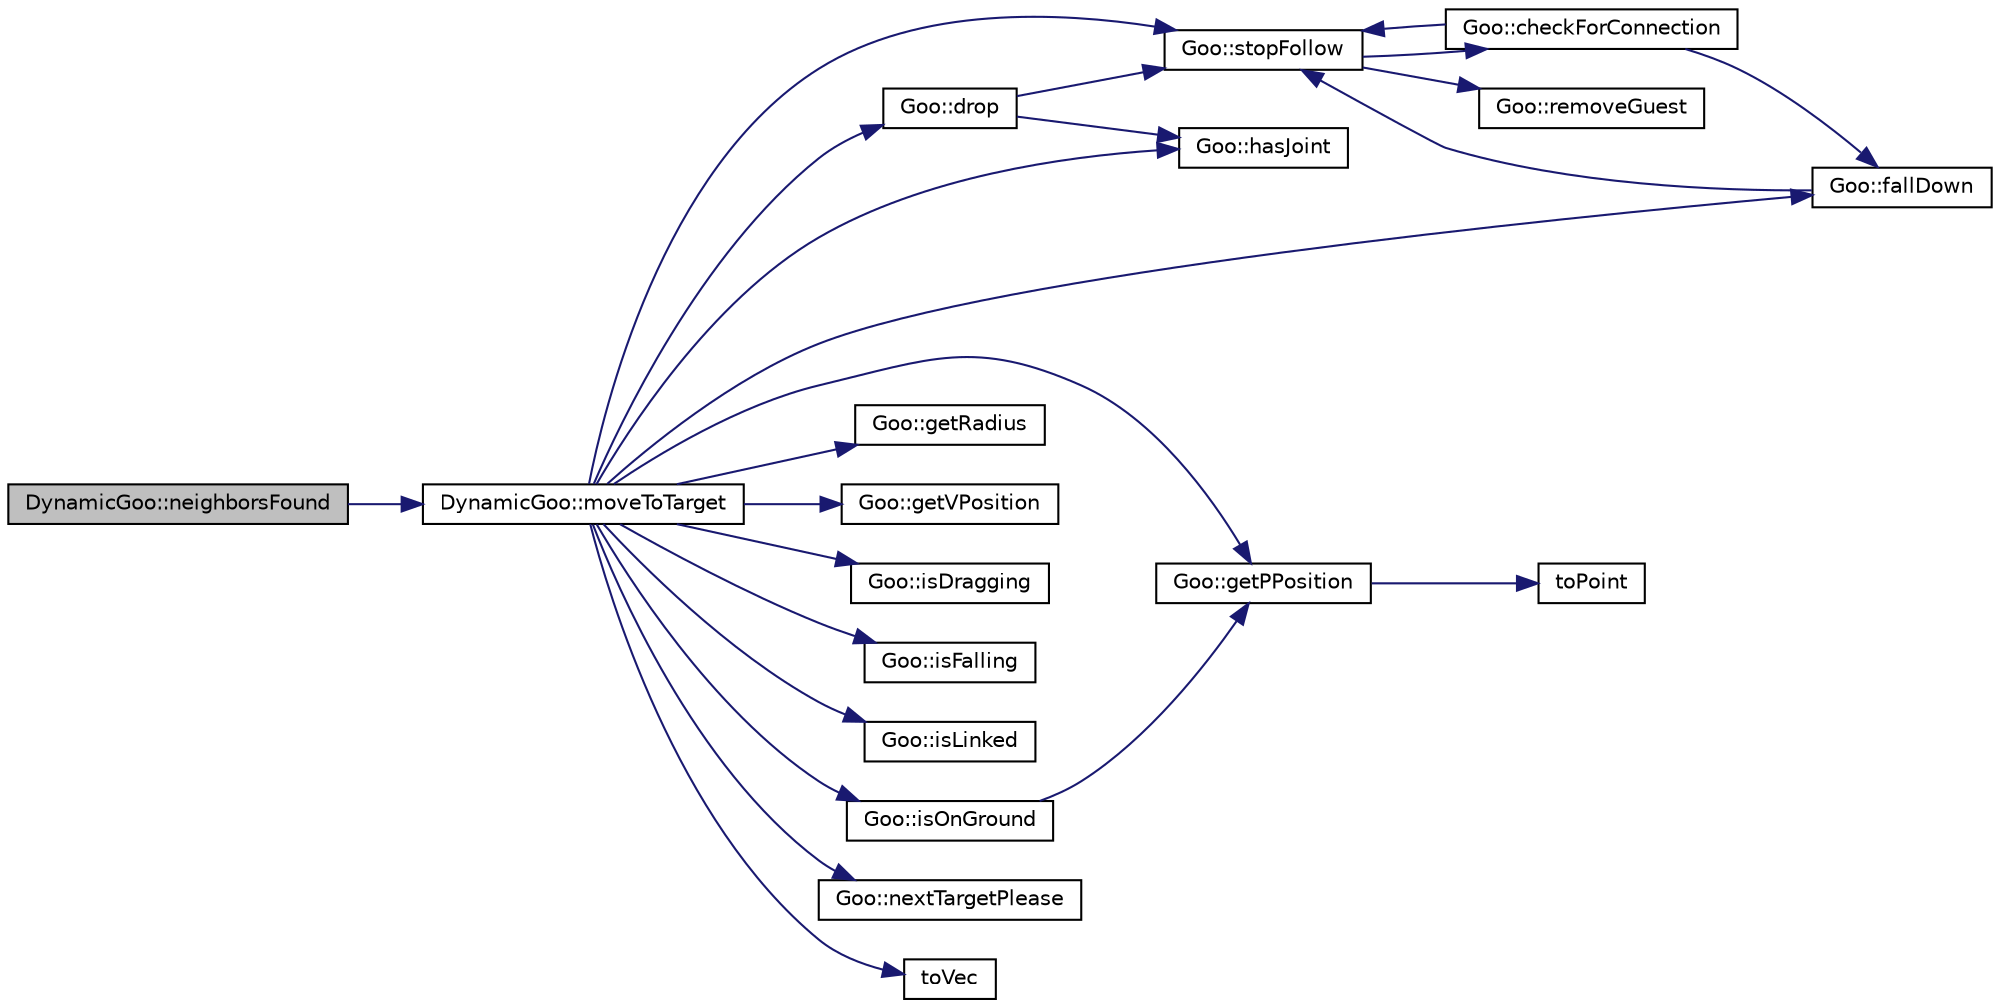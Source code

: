 digraph G
{
  edge [fontname="Helvetica",fontsize="10",labelfontname="Helvetica",labelfontsize="10"];
  node [fontname="Helvetica",fontsize="10",shape=record];
  rankdir="LR";
  Node1 [label="DynamicGoo::neighborsFound",height=0.2,width=0.4,color="black", fillcolor="grey75", style="filled" fontcolor="black"];
  Node1 -> Node2 [color="midnightblue",fontsize="10",style="solid",fontname="Helvetica"];
  Node2 [label="DynamicGoo::moveToTarget",height=0.2,width=0.4,color="black", fillcolor="white", style="filled",URL="$classDynamicGoo.html#ab7b16f5f503004a0d55f824e9c7d5c28"];
  Node2 -> Node3 [color="midnightblue",fontsize="10",style="solid",fontname="Helvetica"];
  Node3 [label="Goo::drop",height=0.2,width=0.4,color="black", fillcolor="white", style="filled",URL="$classGoo.html#a76fbb315a47371814056336480a95e31"];
  Node3 -> Node4 [color="midnightblue",fontsize="10",style="solid",fontname="Helvetica"];
  Node4 [label="Goo::stopFollow",height=0.2,width=0.4,color="black", fillcolor="white", style="filled",URL="$classGoo.html#a83a93e67d95635456f9bf4bcfb1ccf32"];
  Node4 -> Node5 [color="midnightblue",fontsize="10",style="solid",fontname="Helvetica"];
  Node5 [label="Goo::checkForConnection",height=0.2,width=0.4,color="black", fillcolor="white", style="filled",URL="$classGoo.html#abfc4ee3aa7503c26f1bd4e2024f666e4"];
  Node5 -> Node4 [color="midnightblue",fontsize="10",style="solid",fontname="Helvetica"];
  Node5 -> Node6 [color="midnightblue",fontsize="10",style="solid",fontname="Helvetica"];
  Node6 [label="Goo::fallDown",height=0.2,width=0.4,color="black", fillcolor="white", style="filled",URL="$classGoo.html#aefb4ce872af2583c479f2b41d9b494ab"];
  Node6 -> Node4 [color="midnightblue",fontsize="10",style="solid",fontname="Helvetica"];
  Node4 -> Node7 [color="midnightblue",fontsize="10",style="solid",fontname="Helvetica"];
  Node7 [label="Goo::removeGuest",height=0.2,width=0.4,color="black", fillcolor="white", style="filled",URL="$classGoo.html#a048114698e7a5f9912bfc09f19470264"];
  Node3 -> Node8 [color="midnightblue",fontsize="10",style="solid",fontname="Helvetica"];
  Node8 [label="Goo::hasJoint",height=0.2,width=0.4,color="black", fillcolor="white", style="filled",URL="$classGoo.html#ae809f97fb4c0c7f58a63cbed66f0ba5c"];
  Node2 -> Node6 [color="midnightblue",fontsize="10",style="solid",fontname="Helvetica"];
  Node2 -> Node9 [color="midnightblue",fontsize="10",style="solid",fontname="Helvetica"];
  Node9 [label="Goo::getPPosition",height=0.2,width=0.4,color="black", fillcolor="white", style="filled",URL="$classGoo.html#a7396488f837512c3e887f15fb82dcb8f"];
  Node9 -> Node10 [color="midnightblue",fontsize="10",style="solid",fontname="Helvetica"];
  Node10 [label="toPoint",height=0.2,width=0.4,color="black", fillcolor="white", style="filled",URL="$tools_8h.html#a94f703d943194650c89dfc581bab6b14",tooltip="Convert a b2Vec2 in a QPoint."];
  Node2 -> Node11 [color="midnightblue",fontsize="10",style="solid",fontname="Helvetica"];
  Node11 [label="Goo::getRadius",height=0.2,width=0.4,color="black", fillcolor="white", style="filled",URL="$classGoo.html#ad0a35947fd97bfef88a7dc9b340536e0"];
  Node2 -> Node12 [color="midnightblue",fontsize="10",style="solid",fontname="Helvetica"];
  Node12 [label="Goo::getVPosition",height=0.2,width=0.4,color="black", fillcolor="white", style="filled",URL="$classGoo.html#aa73714c6bc45881fadb6638d11c884bd"];
  Node2 -> Node8 [color="midnightblue",fontsize="10",style="solid",fontname="Helvetica"];
  Node2 -> Node13 [color="midnightblue",fontsize="10",style="solid",fontname="Helvetica"];
  Node13 [label="Goo::isDragging",height=0.2,width=0.4,color="black", fillcolor="white", style="filled",URL="$classGoo.html#a9c348d89e111f2cd91717e5b743c9c04"];
  Node2 -> Node14 [color="midnightblue",fontsize="10",style="solid",fontname="Helvetica"];
  Node14 [label="Goo::isFalling",height=0.2,width=0.4,color="black", fillcolor="white", style="filled",URL="$classGoo.html#a53158659a709175d3ed4f93a62eced46"];
  Node2 -> Node15 [color="midnightblue",fontsize="10",style="solid",fontname="Helvetica"];
  Node15 [label="Goo::isLinked",height=0.2,width=0.4,color="black", fillcolor="white", style="filled",URL="$classGoo.html#aed176edac944a149551eab016e6f0d6a"];
  Node2 -> Node16 [color="midnightblue",fontsize="10",style="solid",fontname="Helvetica"];
  Node16 [label="Goo::isOnGround",height=0.2,width=0.4,color="black", fillcolor="white", style="filled",URL="$classGoo.html#a04c2cdf3935c1ac934995d0c689bfe76"];
  Node16 -> Node9 [color="midnightblue",fontsize="10",style="solid",fontname="Helvetica"];
  Node2 -> Node17 [color="midnightblue",fontsize="10",style="solid",fontname="Helvetica"];
  Node17 [label="Goo::nextTargetPlease",height=0.2,width=0.4,color="black", fillcolor="white", style="filled",URL="$classGoo.html#aca71f0576ed701ab435b2c641b2d6a36"];
  Node2 -> Node4 [color="midnightblue",fontsize="10",style="solid",fontname="Helvetica"];
  Node2 -> Node18 [color="midnightblue",fontsize="10",style="solid",fontname="Helvetica"];
  Node18 [label="toVec",height=0.2,width=0.4,color="black", fillcolor="white", style="filled",URL="$tools_8h.html#a8dfdc7a5f23df015bdc2dd317531c528",tooltip="Convert a QPoint in a b2Vec2."];
}
